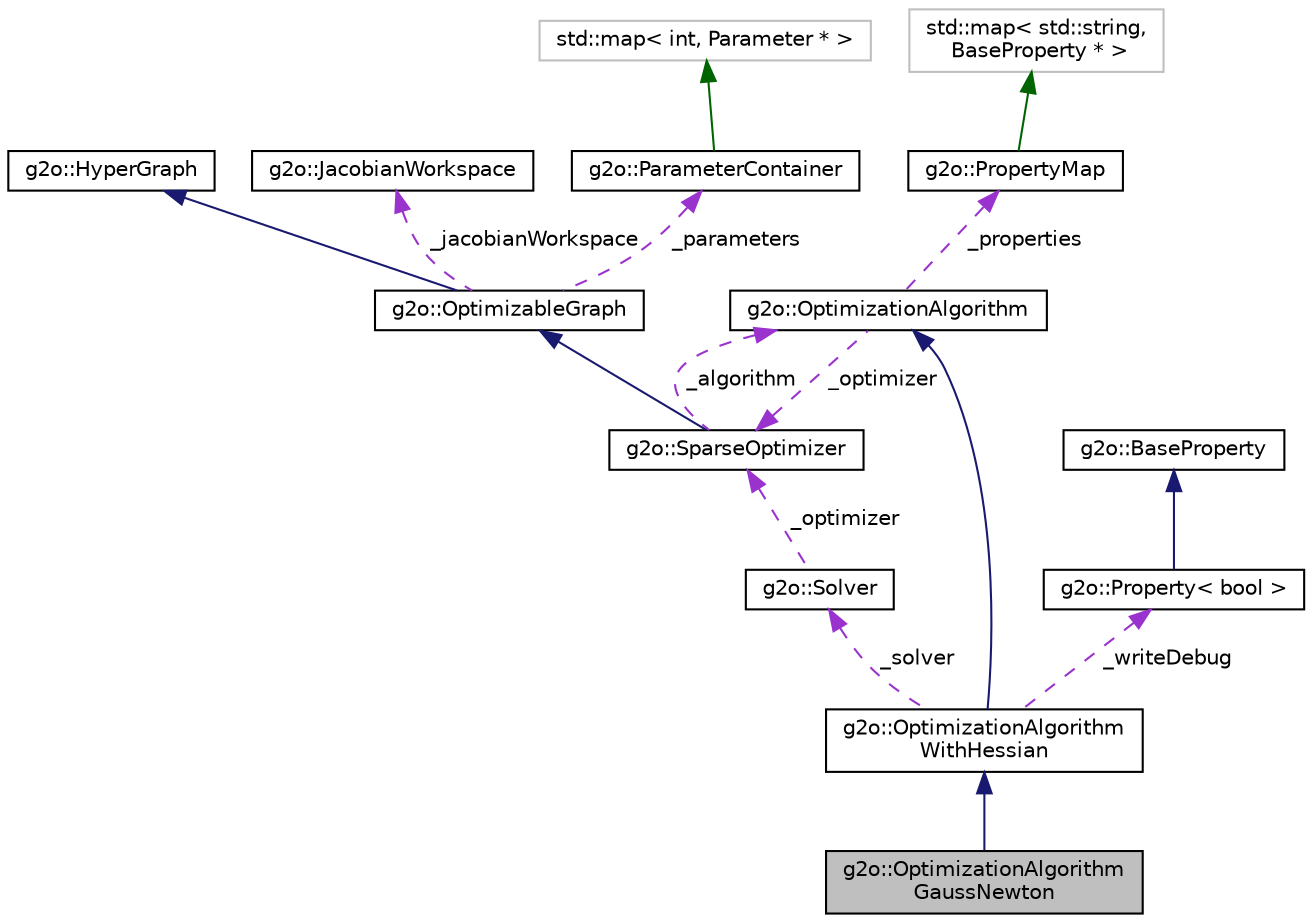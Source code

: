 digraph "g2o::OptimizationAlgorithmGaussNewton"
{
  edge [fontname="Helvetica",fontsize="10",labelfontname="Helvetica",labelfontsize="10"];
  node [fontname="Helvetica",fontsize="10",shape=record];
  Node1 [label="g2o::OptimizationAlgorithm\lGaussNewton",height=0.2,width=0.4,color="black", fillcolor="grey75", style="filled", fontcolor="black"];
  Node2 -> Node1 [dir="back",color="midnightblue",fontsize="10",style="solid",fontname="Helvetica"];
  Node2 [label="g2o::OptimizationAlgorithm\lWithHessian",height=0.2,width=0.4,color="black", fillcolor="white", style="filled",URL="$classg2o_1_1OptimizationAlgorithmWithHessian.html",tooltip="Base for solvers operating on the approximated Hessian, e.g., Gauss-Newton, Levenberg. "];
  Node3 -> Node2 [dir="back",color="midnightblue",fontsize="10",style="solid",fontname="Helvetica"];
  Node3 [label="g2o::OptimizationAlgorithm",height=0.2,width=0.4,color="black", fillcolor="white", style="filled",URL="$classg2o_1_1OptimizationAlgorithm.html",tooltip="Generic interface for a non-linear solver operating on a graph. "];
  Node4 -> Node3 [dir="back",color="darkorchid3",fontsize="10",style="dashed",label=" _properties" ,fontname="Helvetica"];
  Node4 [label="g2o::PropertyMap",height=0.2,width=0.4,color="black", fillcolor="white", style="filled",URL="$classg2o_1_1PropertyMap.html",tooltip="a collection of properties mapping from name to the property itself "];
  Node5 -> Node4 [dir="back",color="darkgreen",fontsize="10",style="solid",fontname="Helvetica"];
  Node5 [label="std::map\< std::string,\l BaseProperty * \>",height=0.2,width=0.4,color="grey75", fillcolor="white", style="filled"];
  Node6 -> Node3 [dir="back",color="darkorchid3",fontsize="10",style="dashed",label=" _optimizer" ,fontname="Helvetica"];
  Node6 [label="g2o::SparseOptimizer",height=0.2,width=0.4,color="black", fillcolor="white", style="filled",URL="$classg2o_1_1SparseOptimizer.html"];
  Node7 -> Node6 [dir="back",color="midnightblue",fontsize="10",style="solid",fontname="Helvetica"];
  Node7 [label="g2o::OptimizableGraph",height=0.2,width=0.4,color="black", fillcolor="white", style="filled",URL="$structg2o_1_1OptimizableGraph.html"];
  Node8 -> Node7 [dir="back",color="midnightblue",fontsize="10",style="solid",fontname="Helvetica"];
  Node8 [label="g2o::HyperGraph",height=0.2,width=0.4,color="black", fillcolor="white", style="filled",URL="$classg2o_1_1HyperGraph.html"];
  Node9 -> Node7 [dir="back",color="darkorchid3",fontsize="10",style="dashed",label=" _jacobianWorkspace" ,fontname="Helvetica"];
  Node9 [label="g2o::JacobianWorkspace",height=0.2,width=0.4,color="black", fillcolor="white", style="filled",URL="$classg2o_1_1JacobianWorkspace.html",tooltip="provide memory workspace for computing the Jacobians "];
  Node10 -> Node7 [dir="back",color="darkorchid3",fontsize="10",style="dashed",label=" _parameters" ,fontname="Helvetica"];
  Node10 [label="g2o::ParameterContainer",height=0.2,width=0.4,color="black", fillcolor="white", style="filled",URL="$classg2o_1_1ParameterContainer.html",tooltip="map id to parameters "];
  Node11 -> Node10 [dir="back",color="darkgreen",fontsize="10",style="solid",fontname="Helvetica"];
  Node11 [label="std::map\< int, Parameter * \>",height=0.2,width=0.4,color="grey75", fillcolor="white", style="filled"];
  Node3 -> Node6 [dir="back",color="darkorchid3",fontsize="10",style="dashed",label=" _algorithm" ,fontname="Helvetica"];
  Node12 -> Node2 [dir="back",color="darkorchid3",fontsize="10",style="dashed",label=" _solver" ,fontname="Helvetica"];
  Node12 [label="g2o::Solver",height=0.2,width=0.4,color="black", fillcolor="white", style="filled",URL="$classg2o_1_1Solver.html",tooltip="Generic interface for a sparse solver operating on a graph which solves one iteration of the lineariz..."];
  Node6 -> Node12 [dir="back",color="darkorchid3",fontsize="10",style="dashed",label=" _optimizer" ,fontname="Helvetica"];
  Node13 -> Node2 [dir="back",color="darkorchid3",fontsize="10",style="dashed",label=" _writeDebug" ,fontname="Helvetica"];
  Node13 [label="g2o::Property\< bool \>",height=0.2,width=0.4,color="black", fillcolor="white", style="filled",URL="$classg2o_1_1Property.html"];
  Node14 -> Node13 [dir="back",color="midnightblue",fontsize="10",style="solid",fontname="Helvetica"];
  Node14 [label="g2o::BaseProperty",height=0.2,width=0.4,color="black", fillcolor="white", style="filled",URL="$classg2o_1_1BaseProperty.html"];
}
